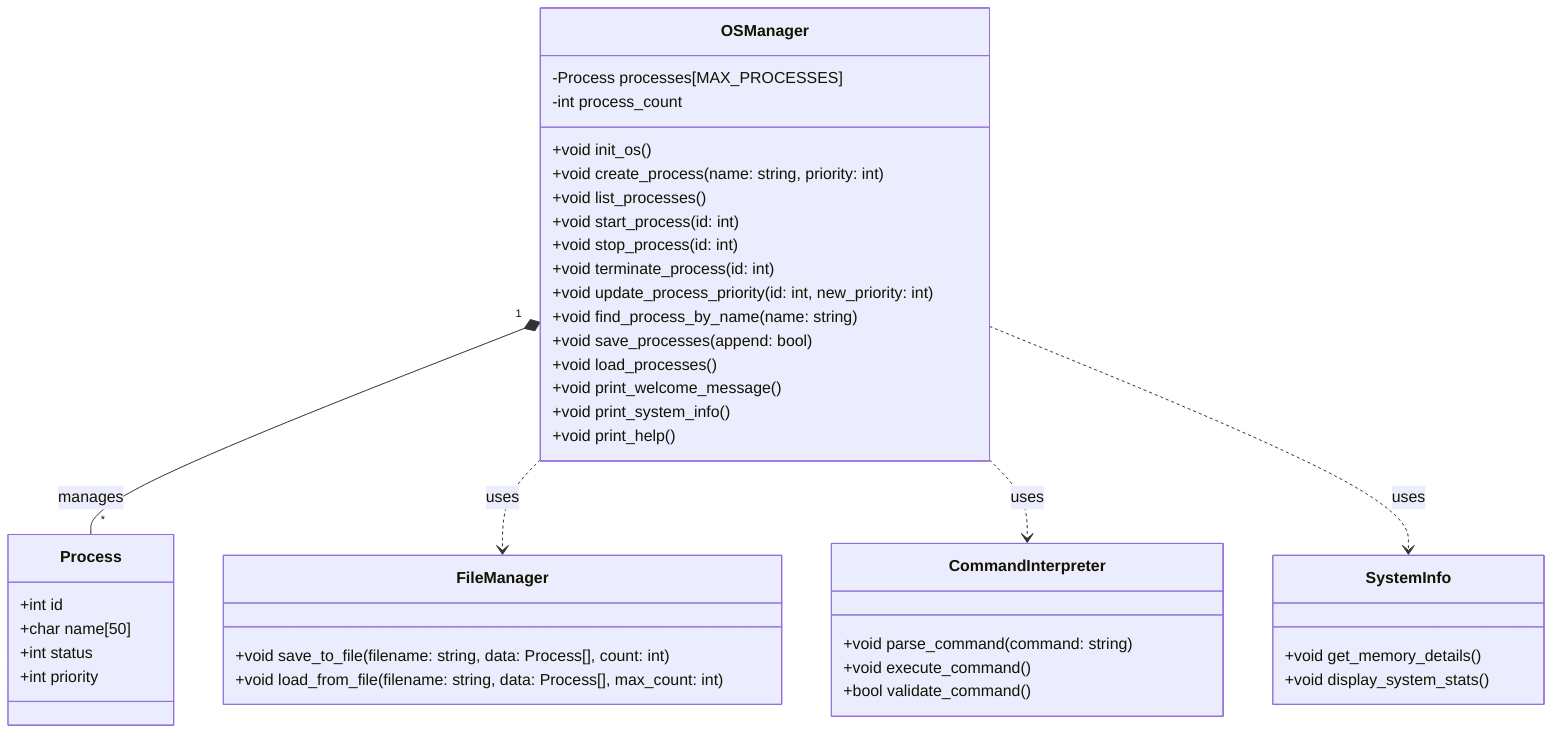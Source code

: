 classDiagram
    class Process {
        +int id
        +char name[50]
        +int status
        +int priority
    }
    
    class OSManager {
        -Process processes[MAX_PROCESSES]
        -int process_count
        
        +void init_os()
        +void create_process(name: string, priority: int)
        +void list_processes()
        +void start_process(id: int)
        +void stop_process(id: int)
        +void terminate_process(id: int)
        +void update_process_priority(id: int, new_priority: int)
        +void find_process_by_name(name: string)
        
        +void save_processes(append: bool)
        +void load_processes()
        
        +void print_welcome_message()
        +void print_system_info()
        +void print_help()
    }
    
    class FileManager {
        +void save_to_file(filename: string, data: Process[], count: int)
        +void load_from_file(filename: string, data: Process[], max_count: int)
    }
    
    class CommandInterpreter {
        +void parse_command(command: string)
        +void execute_command()
        +bool validate_command()
    }
    
    class SystemInfo {
        +void get_memory_details()
        +void display_system_stats()
    }
    
    OSManager "1" *-- "*" Process : manages
    OSManager ..> FileManager : uses
    OSManager ..> CommandInterpreter : uses
    OSManager ..> SystemInfo : uses